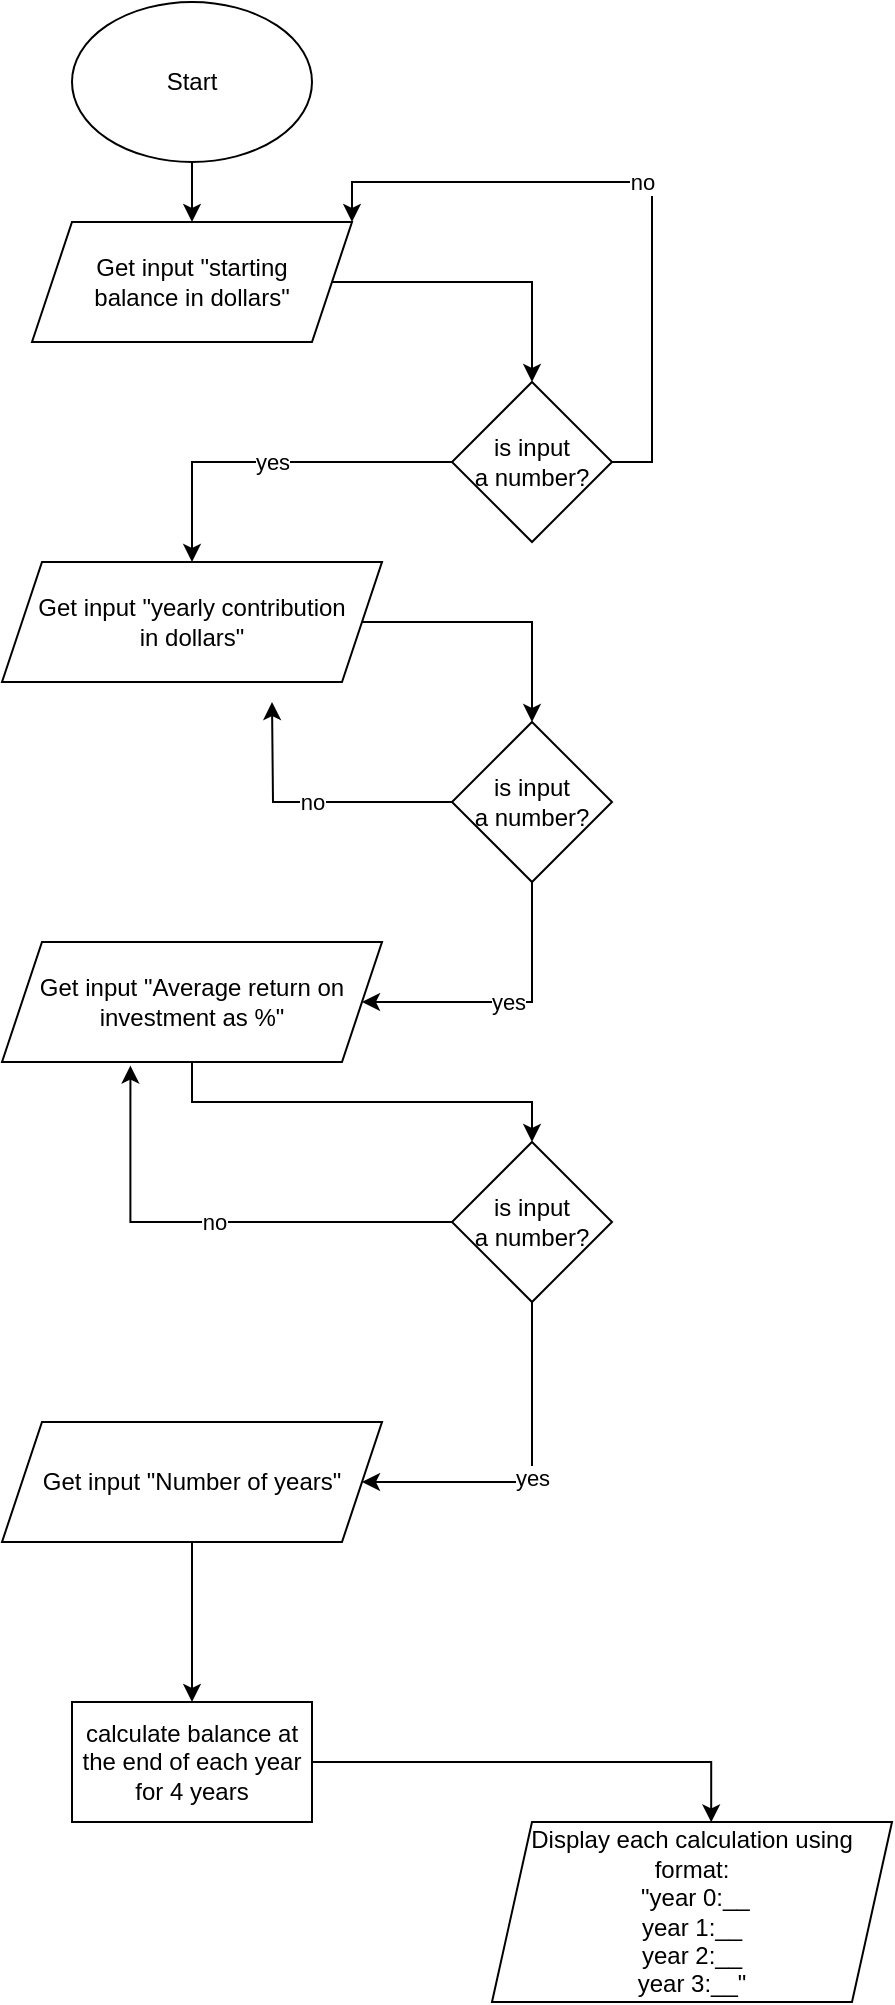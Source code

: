 <mxfile version="13.6.9" type="github">
  <diagram id="ni7qQaf_fB1tniAwRtNp" name="Page-1">
    <mxGraphModel dx="1483" dy="829" grid="1" gridSize="10" guides="1" tooltips="1" connect="1" arrows="1" fold="1" page="1" pageScale="1" pageWidth="850" pageHeight="1100" math="0" shadow="0">
      <root>
        <mxCell id="0" />
        <mxCell id="1" parent="0" />
        <mxCell id="m9BW8e9yrHPexQuClSIB-15" style="edgeStyle=orthogonalEdgeStyle;rounded=0;orthogonalLoop=1;jettySize=auto;html=1;" edge="1" parent="1" source="m9BW8e9yrHPexQuClSIB-1" target="m9BW8e9yrHPexQuClSIB-4">
          <mxGeometry relative="1" as="geometry" />
        </mxCell>
        <mxCell id="m9BW8e9yrHPexQuClSIB-1" value="Start" style="ellipse;whiteSpace=wrap;html=1;" vertex="1" parent="1">
          <mxGeometry x="120" y="40" width="120" height="80" as="geometry" />
        </mxCell>
        <mxCell id="m9BW8e9yrHPexQuClSIB-16" style="edgeStyle=orthogonalEdgeStyle;rounded=0;orthogonalLoop=1;jettySize=auto;html=1;" edge="1" parent="1" source="m9BW8e9yrHPexQuClSIB-4" target="m9BW8e9yrHPexQuClSIB-12">
          <mxGeometry relative="1" as="geometry" />
        </mxCell>
        <mxCell id="m9BW8e9yrHPexQuClSIB-4" value="Get input &quot;starting&lt;br&gt;balance in dollars&quot;" style="shape=parallelogram;perimeter=parallelogramPerimeter;whiteSpace=wrap;html=1;fixedSize=1;" vertex="1" parent="1">
          <mxGeometry x="100" y="150" width="160" height="60" as="geometry" />
        </mxCell>
        <mxCell id="m9BW8e9yrHPexQuClSIB-23" style="edgeStyle=orthogonalEdgeStyle;rounded=0;orthogonalLoop=1;jettySize=auto;html=1;entryX=0.5;entryY=0;entryDx=0;entryDy=0;" edge="1" parent="1" source="m9BW8e9yrHPexQuClSIB-5" target="m9BW8e9yrHPexQuClSIB-22">
          <mxGeometry relative="1" as="geometry" />
        </mxCell>
        <mxCell id="m9BW8e9yrHPexQuClSIB-5" value="Get input &quot;yearly contribution&lt;br&gt;in dollars&quot;" style="shape=parallelogram;perimeter=parallelogramPerimeter;whiteSpace=wrap;html=1;fixedSize=1;" vertex="1" parent="1">
          <mxGeometry x="85" y="320" width="190" height="60" as="geometry" />
        </mxCell>
        <mxCell id="m9BW8e9yrHPexQuClSIB-30" style="edgeStyle=orthogonalEdgeStyle;rounded=0;orthogonalLoop=1;jettySize=auto;html=1;entryX=0.5;entryY=0;entryDx=0;entryDy=0;" edge="1" parent="1" source="m9BW8e9yrHPexQuClSIB-8" target="m9BW8e9yrHPexQuClSIB-28">
          <mxGeometry relative="1" as="geometry">
            <Array as="points">
              <mxPoint x="180" y="590" />
              <mxPoint x="350" y="590" />
            </Array>
          </mxGeometry>
        </mxCell>
        <mxCell id="m9BW8e9yrHPexQuClSIB-8" value="Get input &quot;Average return on investment as %&quot;" style="shape=parallelogram;perimeter=parallelogramPerimeter;whiteSpace=wrap;html=1;fixedSize=1;" vertex="1" parent="1">
          <mxGeometry x="85" y="510" width="190" height="60" as="geometry" />
        </mxCell>
        <mxCell id="m9BW8e9yrHPexQuClSIB-34" style="edgeStyle=orthogonalEdgeStyle;rounded=0;orthogonalLoop=1;jettySize=auto;html=1;entryX=0.5;entryY=0;entryDx=0;entryDy=0;" edge="1" parent="1" source="m9BW8e9yrHPexQuClSIB-10" target="m9BW8e9yrHPexQuClSIB-33">
          <mxGeometry relative="1" as="geometry" />
        </mxCell>
        <mxCell id="m9BW8e9yrHPexQuClSIB-10" value="Get input &quot;Number of years&quot;" style="shape=parallelogram;perimeter=parallelogramPerimeter;whiteSpace=wrap;html=1;fixedSize=1;" vertex="1" parent="1">
          <mxGeometry x="85" y="750" width="190" height="60" as="geometry" />
        </mxCell>
        <mxCell id="m9BW8e9yrHPexQuClSIB-25" value="no" style="edgeStyle=orthogonalEdgeStyle;rounded=0;orthogonalLoop=1;jettySize=auto;html=1;entryX=1;entryY=0;entryDx=0;entryDy=0;" edge="1" parent="1" source="m9BW8e9yrHPexQuClSIB-12" target="m9BW8e9yrHPexQuClSIB-4">
          <mxGeometry relative="1" as="geometry">
            <Array as="points">
              <mxPoint x="410" y="270" />
              <mxPoint x="410" y="130" />
              <mxPoint x="260" y="130" />
            </Array>
          </mxGeometry>
        </mxCell>
        <mxCell id="m9BW8e9yrHPexQuClSIB-12" value="is input&lt;br&gt;a number?" style="rhombus;whiteSpace=wrap;html=1;" vertex="1" parent="1">
          <mxGeometry x="310" y="230" width="80" height="80" as="geometry" />
        </mxCell>
        <mxCell id="m9BW8e9yrHPexQuClSIB-20" value="yes" style="edgeStyle=orthogonalEdgeStyle;rounded=0;orthogonalLoop=1;jettySize=auto;html=1;entryX=0.5;entryY=0;entryDx=0;entryDy=0;" edge="1" parent="1" source="m9BW8e9yrHPexQuClSIB-12" target="m9BW8e9yrHPexQuClSIB-5">
          <mxGeometry relative="1" as="geometry">
            <mxPoint x="180" y="380" as="sourcePoint" />
          </mxGeometry>
        </mxCell>
        <mxCell id="m9BW8e9yrHPexQuClSIB-26" value="no" style="edgeStyle=orthogonalEdgeStyle;rounded=0;orthogonalLoop=1;jettySize=auto;html=1;" edge="1" parent="1" source="m9BW8e9yrHPexQuClSIB-22">
          <mxGeometry relative="1" as="geometry">
            <mxPoint x="220" y="390" as="targetPoint" />
          </mxGeometry>
        </mxCell>
        <mxCell id="m9BW8e9yrHPexQuClSIB-27" value="yes" style="edgeStyle=orthogonalEdgeStyle;rounded=0;orthogonalLoop=1;jettySize=auto;html=1;" edge="1" parent="1" source="m9BW8e9yrHPexQuClSIB-22" target="m9BW8e9yrHPexQuClSIB-8">
          <mxGeometry relative="1" as="geometry">
            <Array as="points">
              <mxPoint x="350" y="540" />
            </Array>
          </mxGeometry>
        </mxCell>
        <mxCell id="m9BW8e9yrHPexQuClSIB-22" value="is input&lt;br&gt;a number?" style="rhombus;whiteSpace=wrap;html=1;" vertex="1" parent="1">
          <mxGeometry x="310" y="400" width="80" height="80" as="geometry" />
        </mxCell>
        <mxCell id="m9BW8e9yrHPexQuClSIB-31" value="no" style="edgeStyle=orthogonalEdgeStyle;rounded=0;orthogonalLoop=1;jettySize=auto;html=1;entryX=0.338;entryY=1.03;entryDx=0;entryDy=0;entryPerimeter=0;" edge="1" parent="1" source="m9BW8e9yrHPexQuClSIB-28" target="m9BW8e9yrHPexQuClSIB-8">
          <mxGeometry relative="1" as="geometry" />
        </mxCell>
        <mxCell id="m9BW8e9yrHPexQuClSIB-32" value="yes" style="edgeStyle=orthogonalEdgeStyle;rounded=0;orthogonalLoop=1;jettySize=auto;html=1;entryX=1;entryY=0.5;entryDx=0;entryDy=0;" edge="1" parent="1" source="m9BW8e9yrHPexQuClSIB-28" target="m9BW8e9yrHPexQuClSIB-10">
          <mxGeometry relative="1" as="geometry">
            <Array as="points">
              <mxPoint x="350" y="780" />
            </Array>
          </mxGeometry>
        </mxCell>
        <mxCell id="m9BW8e9yrHPexQuClSIB-28" value="is input&lt;br&gt;a number?" style="rhombus;whiteSpace=wrap;html=1;" vertex="1" parent="1">
          <mxGeometry x="310" y="610" width="80" height="80" as="geometry" />
        </mxCell>
        <mxCell id="m9BW8e9yrHPexQuClSIB-36" style="edgeStyle=orthogonalEdgeStyle;rounded=0;orthogonalLoop=1;jettySize=auto;html=1;entryX=0.548;entryY=0.002;entryDx=0;entryDy=0;entryPerimeter=0;" edge="1" parent="1" source="m9BW8e9yrHPexQuClSIB-33" target="m9BW8e9yrHPexQuClSIB-35">
          <mxGeometry relative="1" as="geometry" />
        </mxCell>
        <mxCell id="m9BW8e9yrHPexQuClSIB-33" value="calculate balance at the end of each year for 4 years" style="rounded=0;whiteSpace=wrap;html=1;" vertex="1" parent="1">
          <mxGeometry x="120" y="890" width="120" height="60" as="geometry" />
        </mxCell>
        <mxCell id="m9BW8e9yrHPexQuClSIB-35" value="Display each calculation using format:&lt;br&gt;&amp;nbsp;&quot;year 0:__ &lt;br&gt;year 1:__ &lt;br&gt;year 2:__ &lt;br&gt;year 3:__&quot;" style="shape=parallelogram;perimeter=parallelogramPerimeter;whiteSpace=wrap;html=1;fixedSize=1;" vertex="1" parent="1">
          <mxGeometry x="330" y="950" width="200" height="90" as="geometry" />
        </mxCell>
      </root>
    </mxGraphModel>
  </diagram>
</mxfile>
